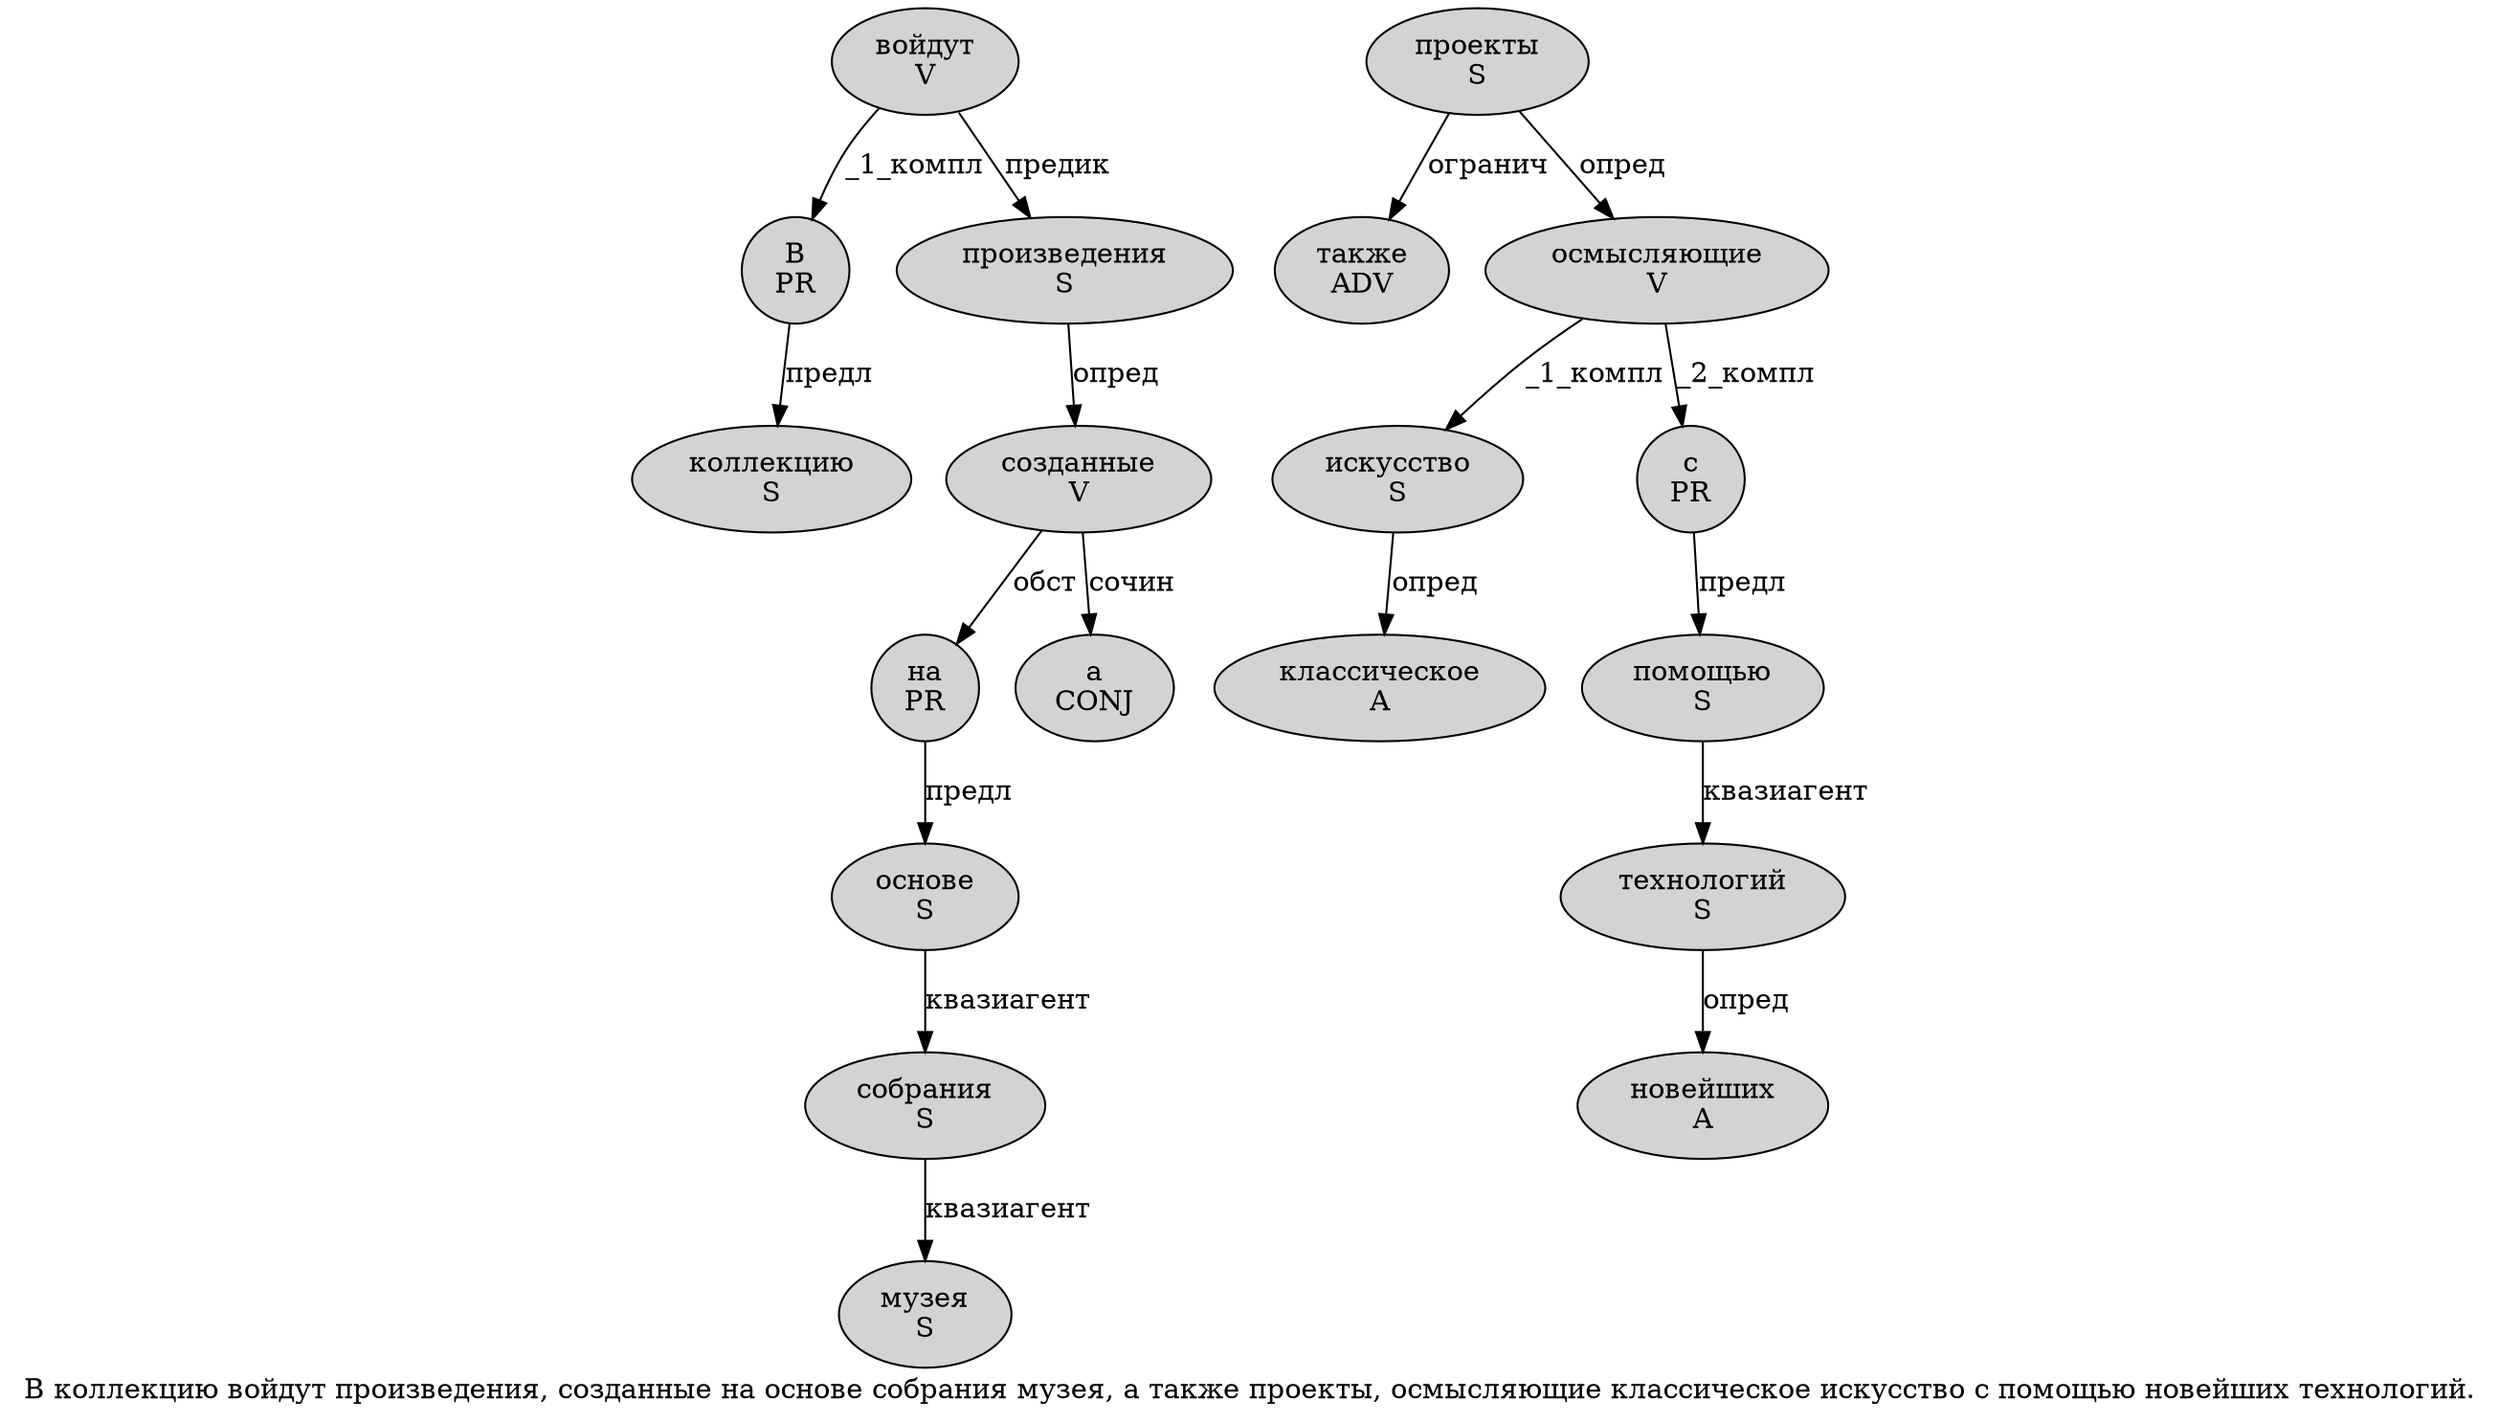 digraph SENTENCE_832 {
	graph [label="В коллекцию войдут произведения, созданные на основе собрания музея, а также проекты, осмысляющие классическое искусство с помощью новейших технологий."]
	node [style=filled]
		0 [label="В
PR" color="" fillcolor=lightgray penwidth=1 shape=ellipse]
		1 [label="коллекцию
S" color="" fillcolor=lightgray penwidth=1 shape=ellipse]
		2 [label="войдут
V" color="" fillcolor=lightgray penwidth=1 shape=ellipse]
		3 [label="произведения
S" color="" fillcolor=lightgray penwidth=1 shape=ellipse]
		5 [label="созданные
V" color="" fillcolor=lightgray penwidth=1 shape=ellipse]
		6 [label="на
PR" color="" fillcolor=lightgray penwidth=1 shape=ellipse]
		7 [label="основе
S" color="" fillcolor=lightgray penwidth=1 shape=ellipse]
		8 [label="собрания
S" color="" fillcolor=lightgray penwidth=1 shape=ellipse]
		9 [label="музея
S" color="" fillcolor=lightgray penwidth=1 shape=ellipse]
		11 [label="а
CONJ" color="" fillcolor=lightgray penwidth=1 shape=ellipse]
		12 [label="также
ADV" color="" fillcolor=lightgray penwidth=1 shape=ellipse]
		13 [label="проекты
S" color="" fillcolor=lightgray penwidth=1 shape=ellipse]
		15 [label="осмысляющие
V" color="" fillcolor=lightgray penwidth=1 shape=ellipse]
		16 [label="классическое
A" color="" fillcolor=lightgray penwidth=1 shape=ellipse]
		17 [label="искусство
S" color="" fillcolor=lightgray penwidth=1 shape=ellipse]
		18 [label="с
PR" color="" fillcolor=lightgray penwidth=1 shape=ellipse]
		19 [label="помощью
S" color="" fillcolor=lightgray penwidth=1 shape=ellipse]
		20 [label="новейших
A" color="" fillcolor=lightgray penwidth=1 shape=ellipse]
		21 [label="технологий
S" color="" fillcolor=lightgray penwidth=1 shape=ellipse]
			3 -> 5 [label="опред"]
			5 -> 6 [label="обст"]
			5 -> 11 [label="сочин"]
			19 -> 21 [label="квазиагент"]
			6 -> 7 [label="предл"]
			2 -> 0 [label="_1_компл"]
			2 -> 3 [label="предик"]
			17 -> 16 [label="опред"]
			8 -> 9 [label="квазиагент"]
			18 -> 19 [label="предл"]
			15 -> 17 [label="_1_компл"]
			15 -> 18 [label="_2_компл"]
			21 -> 20 [label="опред"]
			7 -> 8 [label="квазиагент"]
			13 -> 12 [label="огранич"]
			13 -> 15 [label="опред"]
			0 -> 1 [label="предл"]
}